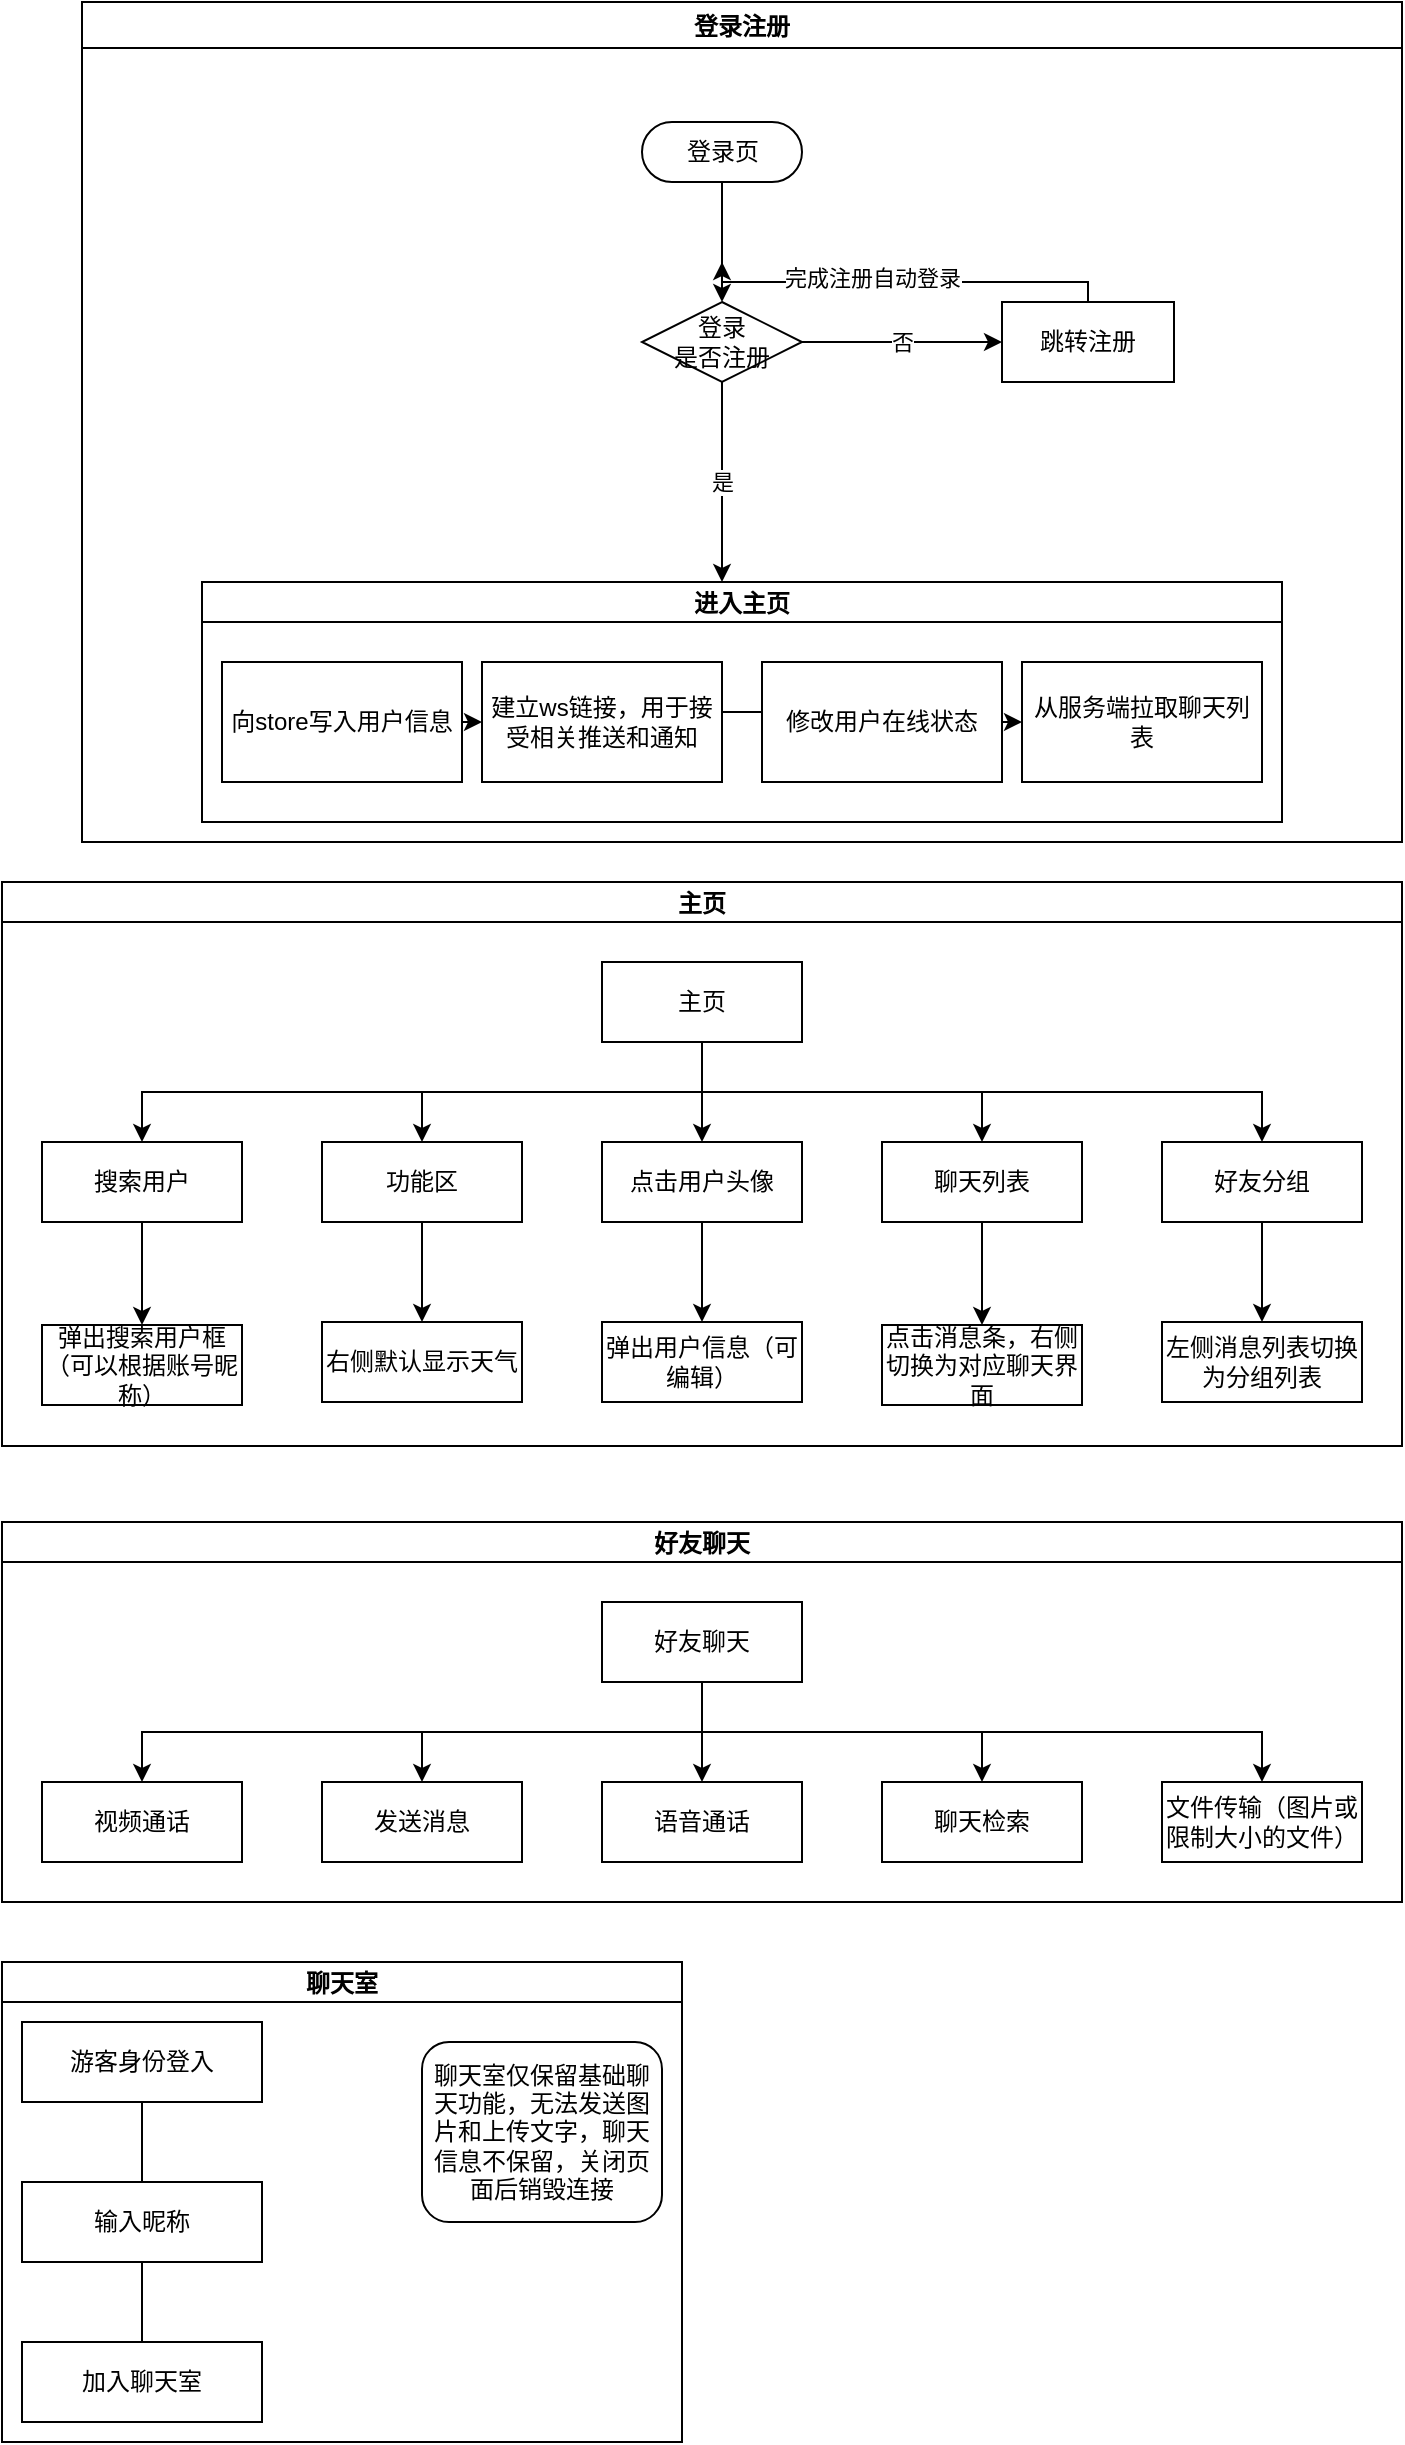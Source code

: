 <mxfile version="15.5.4" type="embed"><diagram id="SjCC7z4dqcIdZo4etbtv" name="第 1 页"><mxGraphModel dx="2097" dy="703" grid="1" gridSize="10" guides="1" tooltips="1" connect="1" arrows="1" fold="1" page="1" pageScale="1" pageWidth="827" pageHeight="1169" background="#FFFFFF" math="0" shadow="0"><root><mxCell id="0"/><mxCell id="1" parent="0"/><mxCell id="17" style="html=1;exitX=0.5;exitY=0.5;exitDx=0;exitDy=15;exitPerimeter=0;entryX=0.5;entryY=0;entryDx=0;entryDy=0;rounded=0;edgeStyle=elbowEdgeStyle;elbow=vertical;" parent="1" source="2" target="3" edge="1"><mxGeometry relative="1" as="geometry"/></mxCell><mxCell id="2" value="登录页" style="html=1;dashed=0;whitespace=wrap;shape=mxgraph.dfd.start;rounded=0;" parent="1" vertex="1"><mxGeometry x="-490" y="90" width="80" height="30" as="geometry"/></mxCell><mxCell id="5" value="是" style="html=1;exitX=0.5;exitY=1;exitDx=0;exitDy=0;rounded=0;edgeStyle=elbowEdgeStyle;elbow=vertical;" parent="1" source="3" edge="1"><mxGeometry relative="1" as="geometry"><mxPoint x="-450" y="320" as="targetPoint"/></mxGeometry></mxCell><mxCell id="6" value="否" style="html=1;exitX=1;exitY=0.5;exitDx=0;exitDy=0;rounded=0;edgeStyle=elbowEdgeStyle;elbow=vertical;" parent="1" source="3" edge="1"><mxGeometry relative="1" as="geometry"><mxPoint x="-310" y="200" as="targetPoint"/></mxGeometry></mxCell><mxCell id="3" value="登录&lt;br&gt;是否注册" style="rhombus;whiteSpace=wrap;html=1;rounded=0;" parent="1" vertex="1"><mxGeometry x="-490" y="180" width="80" height="40" as="geometry"/></mxCell><mxCell id="15" style="html=1;exitX=0.5;exitY=0;exitDx=0;exitDy=0;rounded=0;edgeStyle=elbowEdgeStyle;elbow=vertical;" parent="1" source="7" edge="1"><mxGeometry relative="1" as="geometry"><mxPoint x="-450" y="160" as="targetPoint"/><mxPoint x="-250" y="160" as="sourcePoint"/></mxGeometry></mxCell><mxCell id="16" value="完成注册自动登录" style="edgeLabel;html=1;align=center;verticalAlign=middle;resizable=0;points=[];rounded=0;" parent="15" vertex="1" connectable="0"><mxGeometry x="0.162" y="-2" relative="1" as="geometry"><mxPoint as="offset"/></mxGeometry></mxCell><mxCell id="7" value="跳转注册" style="rounded=0;whiteSpace=wrap;html=1;" parent="1" vertex="1"><mxGeometry x="-310" y="180" width="86" height="40" as="geometry"/></mxCell><mxCell id="20" style="html=1;exitX=1;exitY=0.5;exitDx=0;exitDy=0;rounded=0;edgeStyle=elbowEdgeStyle;elbow=vertical;" parent="1" source="18" edge="1"><mxGeometry relative="1" as="geometry"><mxPoint x="-380" y="380" as="targetPoint"/></mxGeometry></mxCell><mxCell id="34" value="主页" style="swimlane;startSize=20;horizontal=1;childLayout=treeLayout;horizontalTree=0;resizable=0;containerType=tree;rounded=0;" parent="1" vertex="1"><mxGeometry x="-810" y="470" width="700" height="282" as="geometry"/></mxCell><mxCell id="42" style="html=1;exitX=0.5;exitY=1;exitDx=0;exitDy=0;entryX=0.5;entryY=0;entryDx=0;entryDy=0;rounded=0;edgeStyle=elbowEdgeStyle;elbow=vertical;" parent="34" source="35" target="40" edge="1"><mxGeometry relative="1" as="geometry"/></mxCell><mxCell id="43" style="html=1;exitX=0.5;exitY=1;exitDx=0;exitDy=0;entryX=0.5;entryY=0;entryDx=0;entryDy=0;rounded=0;edgeStyle=elbowEdgeStyle;elbow=vertical;" parent="34" source="35" target="41" edge="1"><mxGeometry relative="1" as="geometry"/></mxCell><mxCell id="46" style="html=1;exitX=0.5;exitY=1;exitDx=0;exitDy=0;entryX=0.5;entryY=0;entryDx=0;entryDy=0;rounded=0;edgeStyle=elbowEdgeStyle;elbow=vertical;" parent="34" source="35" target="45" edge="1"><mxGeometry relative="1" as="geometry"/></mxCell><mxCell id="35" value="主页" style="whiteSpace=wrap;html=1;rounded=0;" parent="34" vertex="1"><mxGeometry x="300" y="40" width="100" height="40" as="geometry"/></mxCell><mxCell id="56" style="html=1;exitX=0.5;exitY=1;exitDx=0;exitDy=0;entryX=0.5;entryY=0;entryDx=0;entryDy=0;rounded=0;edgeStyle=elbowEdgeStyle;elbow=vertical;" parent="34" source="36" target="47" edge="1"><mxGeometry relative="1" as="geometry"/></mxCell><mxCell id="36" value="聊天列表" style="whiteSpace=wrap;html=1;rounded=0;" parent="34" vertex="1"><mxGeometry x="440" y="130" width="100" height="40" as="geometry"/></mxCell><mxCell id="37" value="" style="html=1;rounded=0;edgeStyle=elbowEdgeStyle;elbow=vertical;" parent="34" source="35" target="36" edge="1"><mxGeometry relative="1" as="geometry"/></mxCell><mxCell id="53" style="html=1;exitX=0.5;exitY=1;exitDx=0;exitDy=0;entryX=0.5;entryY=0;entryDx=0;entryDy=0;rounded=0;edgeStyle=elbowEdgeStyle;elbow=vertical;" parent="34" source="38" target="50" edge="1"><mxGeometry relative="1" as="geometry"/></mxCell><mxCell id="38" value="好友分组" style="whiteSpace=wrap;html=1;rounded=0;" parent="34" vertex="1"><mxGeometry x="580" y="130" width="100" height="40" as="geometry"/></mxCell><mxCell id="39" value="" style="html=1;rounded=0;edgeStyle=elbowEdgeStyle;elbow=vertical;" parent="34" source="35" target="38" edge="1"><mxGeometry relative="1" as="geometry"/></mxCell><mxCell id="55" style="html=1;exitX=0.5;exitY=1;exitDx=0;exitDy=0;rounded=0;edgeStyle=elbowEdgeStyle;elbow=vertical;" parent="34" source="40" target="48" edge="1"><mxGeometry relative="1" as="geometry"/></mxCell><mxCell id="40" value="搜索用户" style="whiteSpace=wrap;html=1;rounded=0;" parent="34" vertex="1"><mxGeometry x="20" y="130" width="100" height="40" as="geometry"/></mxCell><mxCell id="54" style="html=1;exitX=0.5;exitY=1;exitDx=0;exitDy=0;rounded=0;edgeStyle=elbowEdgeStyle;elbow=vertical;" parent="34" source="41" target="49" edge="1"><mxGeometry relative="1" as="geometry"/></mxCell><mxCell id="41" value="功能区" style="whiteSpace=wrap;html=1;rounded=0;" parent="34" vertex="1"><mxGeometry x="160" y="130" width="100" height="40" as="geometry"/></mxCell><mxCell id="52" style="html=1;exitX=0.5;exitY=1;exitDx=0;exitDy=0;entryX=0.5;entryY=0;entryDx=0;entryDy=0;rounded=0;edgeStyle=elbowEdgeStyle;elbow=vertical;" parent="34" source="45" target="51" edge="1"><mxGeometry relative="1" as="geometry"/></mxCell><mxCell id="45" value="点击用户头像" style="whiteSpace=wrap;html=1;rounded=0;" parent="34" vertex="1"><mxGeometry x="300" y="130" width="100" height="40" as="geometry"/></mxCell><mxCell id="47" value="点击消息条，右侧切换为对应聊天界面" style="whiteSpace=wrap;html=1;rounded=0;" parent="34" vertex="1"><mxGeometry x="440" y="221.5" width="100" height="40" as="geometry"/></mxCell><mxCell id="48" value="弹出搜索用户框&lt;br&gt;（可以根据账号昵称）" style="whiteSpace=wrap;html=1;rounded=0;" parent="34" vertex="1"><mxGeometry x="20" y="221.5" width="100" height="40" as="geometry"/></mxCell><mxCell id="49" value="右侧默认显示天气" style="whiteSpace=wrap;html=1;rounded=0;" parent="34" vertex="1"><mxGeometry x="160" y="220" width="100" height="40" as="geometry"/></mxCell><mxCell id="50" value="左侧消息列表切换为分组列表" style="whiteSpace=wrap;html=1;rounded=0;" parent="34" vertex="1"><mxGeometry x="580" y="220" width="100" height="40" as="geometry"/></mxCell><mxCell id="51" value="弹出用户信息（可编辑）" style="whiteSpace=wrap;html=1;rounded=0;" parent="34" vertex="1"><mxGeometry x="300" y="220" width="100" height="40" as="geometry"/></mxCell><mxCell id="57" value="好友聊天" style="swimlane;startSize=20;horizontal=1;childLayout=treeLayout;horizontalTree=0;resizable=0;containerType=tree;swimlaneLine=1;rounded=0;shadow=0;sketch=0;glass=0;" parent="1" vertex="1"><mxGeometry x="-810" y="790" width="700" height="190" as="geometry"/></mxCell><mxCell id="73" style="html=1;entryX=0.5;entryY=0;entryDx=0;entryDy=0;exitX=0.5;exitY=1;exitDx=0;exitDy=0;edgeStyle=elbowEdgeStyle;elbow=vertical;rounded=0;" parent="57" source="58" target="71" edge="1"><mxGeometry relative="1" as="geometry"/></mxCell><mxCell id="74" style="html=1;entryX=0.5;entryY=0;entryDx=0;entryDy=0;edgeStyle=elbowEdgeStyle;elbow=vertical;rounded=0;exitX=0.5;exitY=1;exitDx=0;exitDy=0;" parent="57" source="58" target="72" edge="1"><mxGeometry relative="1" as="geometry"><mxPoint x="-420" y="110" as="sourcePoint"/><Array as="points"/></mxGeometry></mxCell><mxCell id="58" value="好友聊天" style="whiteSpace=wrap;html=1;" parent="57" vertex="1"><mxGeometry x="300" y="40" width="100" height="40" as="geometry"/></mxCell><mxCell id="59" value="语音通话" style="whiteSpace=wrap;html=1;" parent="57" vertex="1"><mxGeometry x="300" y="130" width="100" height="40" as="geometry"/></mxCell><mxCell id="60" value="" style="html=1;rounded=0;edgeStyle=elbowEdgeStyle;elbow=vertical;" parent="57" source="58" target="59" edge="1"><mxGeometry relative="1" as="geometry"/></mxCell><mxCell id="61" value="聊天检索" style="whiteSpace=wrap;html=1;" parent="57" vertex="1"><mxGeometry x="440" y="130" width="100" height="40" as="geometry"/></mxCell><mxCell id="62" value="" style="html=1;rounded=0;edgeStyle=elbowEdgeStyle;elbow=vertical;" parent="57" source="58" target="61" edge="1"><mxGeometry relative="1" as="geometry"/></mxCell><mxCell id="71" value="视频通话" style="whiteSpace=wrap;html=1;" parent="57" vertex="1"><mxGeometry x="20" y="130" width="100" height="40" as="geometry"/></mxCell><mxCell id="72" value="发送消息" style="whiteSpace=wrap;html=1;" parent="57" vertex="1"><mxGeometry x="160" y="130" width="100" height="40" as="geometry"/></mxCell><mxCell id="78" value="" style="html=1;rounded=0;edgeStyle=elbowEdgeStyle;elbow=vertical;" edge="1" target="79" source="58" parent="57"><mxGeometry relative="1" as="geometry"><mxPoint x="-740" y="460" as="sourcePoint"/></mxGeometry></mxCell><mxCell id="79" value="文件传输（图片或限制大小的文件）" style="whiteSpace=wrap;html=1;" vertex="1" parent="57"><mxGeometry x="580" y="130" width="100" height="40" as="geometry"/></mxCell><mxCell id="84" value="聊天室" style="swimlane;startSize=20;horizontal=1;containerType=tree;" vertex="1" parent="1"><mxGeometry x="-810" y="1010" width="340" height="240" as="geometry"/></mxCell><mxCell id="85" value="" style="edgeStyle=elbowEdgeStyle;elbow=vertical;startArrow=none;endArrow=none;rounded=0;" edge="1" parent="84" source="86" target="87"><mxGeometry relative="1" as="geometry"/></mxCell><mxCell id="86" value="游客身份登入" style="whiteSpace=wrap;html=1;treeFolding=1;treeMoving=1;newEdgeStyle={&quot;edgeStyle&quot;:&quot;elbowEdgeStyle&quot;,&quot;startArrow&quot;:&quot;none&quot;,&quot;endArrow&quot;:&quot;none&quot;};" vertex="1" parent="84"><mxGeometry x="10" y="30" width="120" height="40" as="geometry"/></mxCell><mxCell id="87" value="输入昵称" style="whiteSpace=wrap;html=1;treeFolding=1;treeMoving=1;newEdgeStyle={&quot;edgeStyle&quot;:&quot;elbowEdgeStyle&quot;,&quot;startArrow&quot;:&quot;none&quot;,&quot;endArrow&quot;:&quot;none&quot;};" vertex="1" parent="84"><mxGeometry x="10" y="110" width="120" height="40" as="geometry"/></mxCell><mxCell id="88" value="" style="edgeStyle=elbowEdgeStyle;elbow=vertical;startArrow=none;endArrow=none;rounded=0;" edge="1" target="89" source="87" parent="84"><mxGeometry relative="1" as="geometry"><mxPoint x="-740" y="680" as="sourcePoint"/></mxGeometry></mxCell><mxCell id="89" value="加入聊天室" style="whiteSpace=wrap;html=1;treeFolding=1;treeMoving=1;newEdgeStyle={&quot;edgeStyle&quot;:&quot;elbowEdgeStyle&quot;,&quot;startArrow&quot;:&quot;none&quot;,&quot;endArrow&quot;:&quot;none&quot;};" vertex="1" parent="84"><mxGeometry x="10" y="190" width="120" height="40" as="geometry"/></mxCell><mxCell id="101" value="聊天室仅保留基础聊天功能，无法发送图片和上传文字，聊天信息不保留，关闭页面后销毁连接" style="rounded=1;whiteSpace=wrap;html=1;" vertex="1" parent="84"><mxGeometry x="210" y="40" width="120" height="90" as="geometry"/></mxCell><mxCell id="102" value="登录注册" style="swimlane;" vertex="1" parent="1"><mxGeometry x="-770" y="30" width="660" height="420" as="geometry"/></mxCell><mxCell id="8" value="进入主页" style="swimlane;startSize=20;horizontal=1;containerType=tree;newEdgeStyle={&quot;edgeStyle&quot;:&quot;elbowEdgeStyle&quot;,&quot;startArrow&quot;:&quot;none&quot;,&quot;endArrow&quot;:&quot;none&quot;};rounded=0;" parent="102" vertex="1"><mxGeometry x="60" y="290" width="540" height="120" as="geometry"/></mxCell><mxCell id="19" style="html=1;exitX=1;exitY=0.5;exitDx=0;exitDy=0;entryX=0;entryY=0.5;entryDx=0;entryDy=0;rounded=0;edgeStyle=elbowEdgeStyle;elbow=vertical;" parent="8" source="11" target="18" edge="1"><mxGeometry relative="1" as="geometry"/></mxCell><UserObject label="向store写入用户信息" treeRoot="1" id="11"><mxCell style="whiteSpace=wrap;html=1;align=center;treeFolding=1;treeMoving=1;newEdgeStyle={&quot;edgeStyle&quot;:&quot;elbowEdgeStyle&quot;,&quot;startArrow&quot;:&quot;none&quot;,&quot;endArrow&quot;:&quot;none&quot;};rounded=0;" parent="8" vertex="1"><mxGeometry x="10" y="40" width="120" height="60" as="geometry"/></mxCell></UserObject><UserObject label="建立ws链接，用于接受相关推送和通知" treeRoot="1" id="18"><mxCell style="whiteSpace=wrap;html=1;align=center;treeFolding=1;treeMoving=1;newEdgeStyle={&quot;edgeStyle&quot;:&quot;elbowEdgeStyle&quot;,&quot;startArrow&quot;:&quot;none&quot;,&quot;endArrow&quot;:&quot;none&quot;};rounded=0;" parent="8" vertex="1"><mxGeometry x="140" y="40" width="120" height="60" as="geometry"/></mxCell></UserObject><mxCell id="23" style="html=1;exitX=1;exitY=0.5;exitDx=0;exitDy=0;entryX=0;entryY=0.5;entryDx=0;entryDy=0;rounded=0;edgeStyle=elbowEdgeStyle;elbow=vertical;" parent="8" source="21" target="22" edge="1"><mxGeometry relative="1" as="geometry"/></mxCell><UserObject label="修改用户在线状态" treeRoot="1" id="21"><mxCell style="whiteSpace=wrap;html=1;align=center;treeFolding=1;treeMoving=1;newEdgeStyle={&quot;edgeStyle&quot;:&quot;elbowEdgeStyle&quot;,&quot;startArrow&quot;:&quot;none&quot;,&quot;endArrow&quot;:&quot;none&quot;};rounded=0;" parent="8" vertex="1"><mxGeometry x="280" y="40" width="120" height="60" as="geometry"/></mxCell></UserObject><UserObject label="从服务端拉取聊天列表" treeRoot="1" id="22"><mxCell style="whiteSpace=wrap;html=1;align=center;treeFolding=1;treeMoving=1;newEdgeStyle={&quot;edgeStyle&quot;:&quot;elbowEdgeStyle&quot;,&quot;startArrow&quot;:&quot;none&quot;,&quot;endArrow&quot;:&quot;none&quot;};rounded=0;" parent="8" vertex="1"><mxGeometry x="410" y="40" width="120" height="60" as="geometry"/></mxCell></UserObject></root></mxGraphModel></diagram></mxfile>